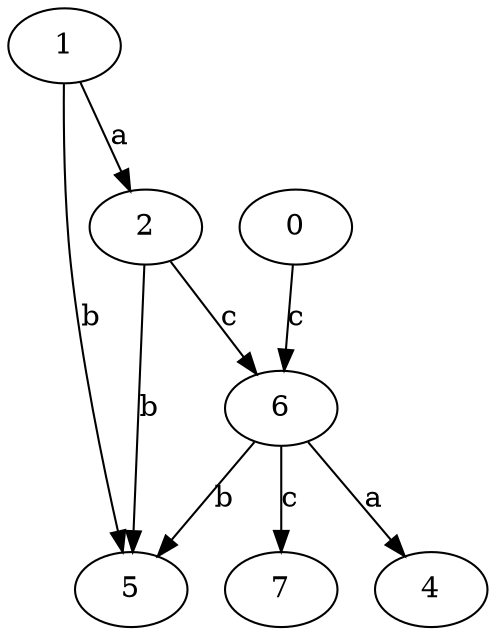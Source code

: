 strict digraph  {
2;
0;
1;
4;
5;
6;
7;
2 -> 5  [label=b];
2 -> 6  [label=c];
0 -> 6  [label=c];
1 -> 2  [label=a];
1 -> 5  [label=b];
6 -> 4  [label=a];
6 -> 5  [label=b];
6 -> 7  [label=c];
}
